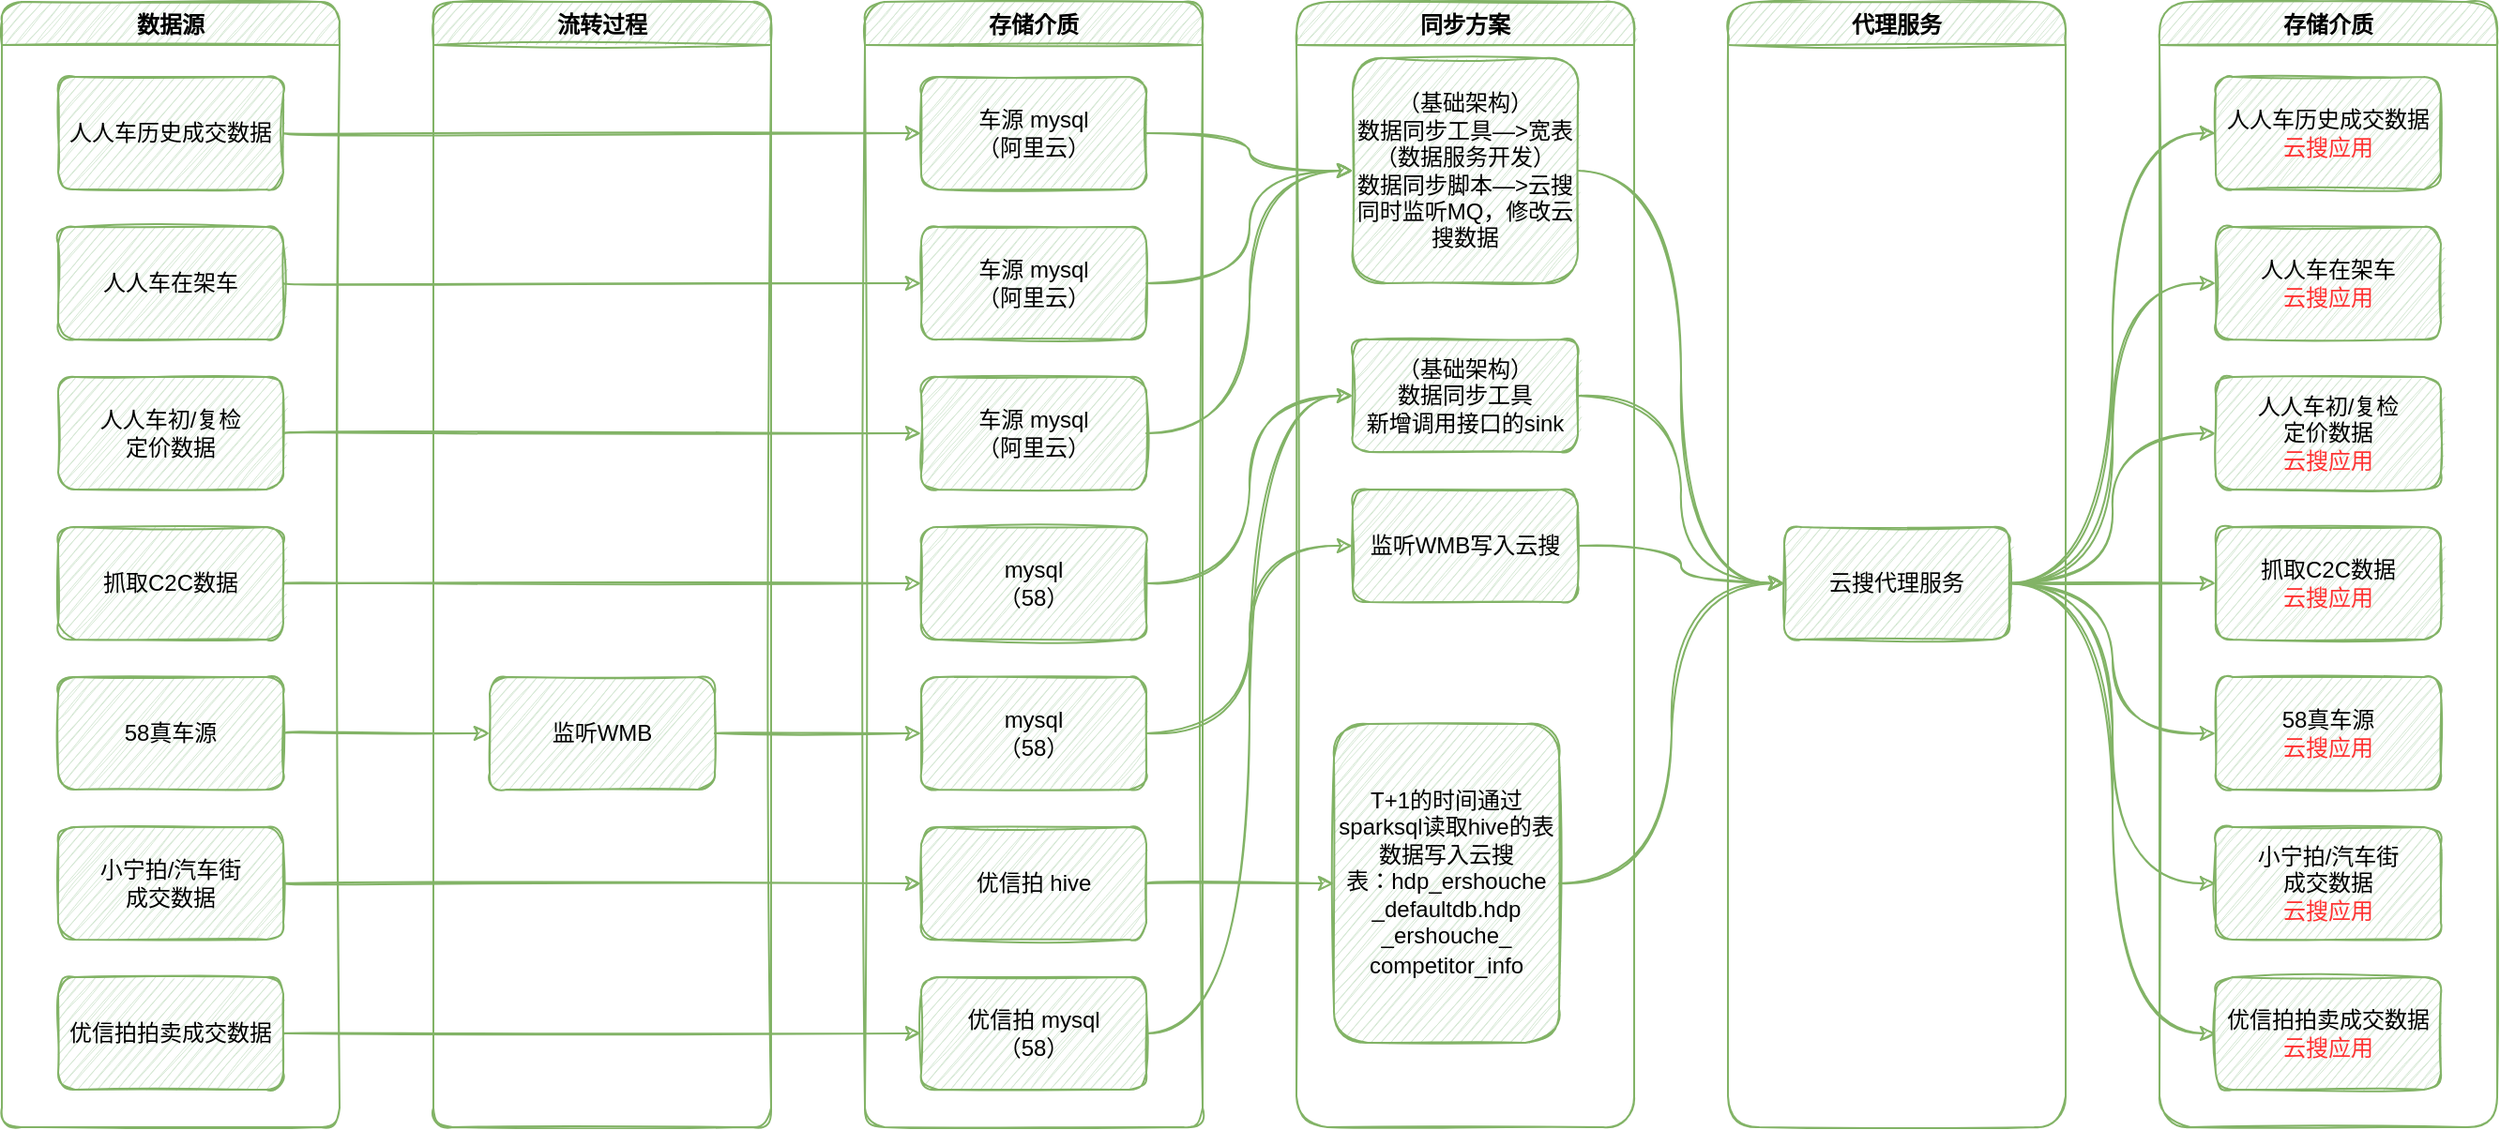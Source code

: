 <mxfile version="20.0.4" type="github">
  <diagram id="5ugxAcy2xDUpBZNlMDYF" name="第 1 页">
    <mxGraphModel dx="1426" dy="794" grid="1" gridSize="10" guides="1" tooltips="1" connect="1" arrows="1" fold="1" page="1" pageScale="1" pageWidth="827" pageHeight="1169" math="0" shadow="0">
      <root>
        <mxCell id="0" />
        <mxCell id="1" parent="0" />
        <mxCell id="Fz72xJ4T0Ng7HOjTT96u-1" value="数据源" style="swimlane;fillColor=#d5e8d4;strokeColor=#82b366;sketch=1;rounded=1;swimlaneFillColor=default;gradientColor=none;glass=0;shadow=0;" vertex="1" parent="1">
          <mxGeometry x="30" y="400" width="180" height="600" as="geometry" />
        </mxCell>
        <mxCell id="Fz72xJ4T0Ng7HOjTT96u-2" value="人人车历史成交数据" style="rounded=1;whiteSpace=wrap;html=1;shadow=0;glass=0;sketch=1;fillColor=#d5e8d4;strokeColor=#82b366;" vertex="1" parent="Fz72xJ4T0Ng7HOjTT96u-1">
          <mxGeometry x="30" y="40" width="120" height="60" as="geometry" />
        </mxCell>
        <mxCell id="Fz72xJ4T0Ng7HOjTT96u-3" value="人人车在架车" style="rounded=1;whiteSpace=wrap;html=1;shadow=0;glass=0;sketch=1;fillColor=#d5e8d4;strokeColor=#82b366;" vertex="1" parent="Fz72xJ4T0Ng7HOjTT96u-1">
          <mxGeometry x="30" y="120" width="120" height="60" as="geometry" />
        </mxCell>
        <mxCell id="Fz72xJ4T0Ng7HOjTT96u-4" value="人人车初/复检&lt;br&gt;定价数据" style="rounded=1;whiteSpace=wrap;html=1;shadow=0;glass=0;sketch=1;fillColor=#d5e8d4;strokeColor=#82b366;" vertex="1" parent="Fz72xJ4T0Ng7HOjTT96u-1">
          <mxGeometry x="30" y="200" width="120" height="60" as="geometry" />
        </mxCell>
        <mxCell id="Fz72xJ4T0Ng7HOjTT96u-5" value="抓取C2C数据" style="rounded=1;whiteSpace=wrap;html=1;shadow=0;glass=0;sketch=1;fillColor=#d5e8d4;strokeColor=#82b366;" vertex="1" parent="Fz72xJ4T0Ng7HOjTT96u-1">
          <mxGeometry x="30" y="280" width="120" height="60" as="geometry" />
        </mxCell>
        <mxCell id="Fz72xJ4T0Ng7HOjTT96u-6" value="58真车源" style="rounded=1;whiteSpace=wrap;html=1;shadow=0;glass=0;sketch=1;fillColor=#d5e8d4;strokeColor=#82b366;" vertex="1" parent="Fz72xJ4T0Ng7HOjTT96u-1">
          <mxGeometry x="30" y="360" width="120" height="60" as="geometry" />
        </mxCell>
        <mxCell id="Fz72xJ4T0Ng7HOjTT96u-7" value="小宁拍/汽车街&lt;br&gt;成交数据" style="rounded=1;whiteSpace=wrap;html=1;shadow=0;glass=0;sketch=1;fillColor=#d5e8d4;strokeColor=#82b366;" vertex="1" parent="Fz72xJ4T0Ng7HOjTT96u-1">
          <mxGeometry x="30" y="440" width="120" height="60" as="geometry" />
        </mxCell>
        <mxCell id="Fz72xJ4T0Ng7HOjTT96u-8" value="优信拍拍卖成交数据" style="rounded=1;whiteSpace=wrap;html=1;shadow=0;glass=0;sketch=1;fillColor=#d5e8d4;strokeColor=#82b366;" vertex="1" parent="Fz72xJ4T0Ng7HOjTT96u-1">
          <mxGeometry x="30" y="520" width="120" height="60" as="geometry" />
        </mxCell>
        <mxCell id="Fz72xJ4T0Ng7HOjTT96u-9" value="存储介质" style="swimlane;fillColor=#d5e8d4;strokeColor=#82b366;sketch=1;rounded=1;swimlaneFillColor=default;gradientColor=none;glass=0;shadow=0;" vertex="1" parent="1">
          <mxGeometry x="490" y="400" width="180" height="600" as="geometry" />
        </mxCell>
        <mxCell id="Fz72xJ4T0Ng7HOjTT96u-10" value="车源 mysql&lt;br&gt;（阿里云）" style="rounded=1;whiteSpace=wrap;html=1;shadow=0;glass=0;sketch=1;fillColor=#d5e8d4;strokeColor=#82b366;" vertex="1" parent="Fz72xJ4T0Ng7HOjTT96u-9">
          <mxGeometry x="30" y="40" width="120" height="60" as="geometry" />
        </mxCell>
        <mxCell id="Fz72xJ4T0Ng7HOjTT96u-11" value="车源 mysql&lt;br&gt;（阿里云）" style="rounded=1;whiteSpace=wrap;html=1;shadow=0;glass=0;sketch=1;fillColor=#d5e8d4;strokeColor=#82b366;" vertex="1" parent="Fz72xJ4T0Ng7HOjTT96u-9">
          <mxGeometry x="30" y="120" width="120" height="60" as="geometry" />
        </mxCell>
        <mxCell id="Fz72xJ4T0Ng7HOjTT96u-12" value="车源 mysql&lt;br&gt;（阿里云）" style="rounded=1;whiteSpace=wrap;html=1;shadow=0;glass=0;sketch=1;fillColor=#d5e8d4;strokeColor=#82b366;" vertex="1" parent="Fz72xJ4T0Ng7HOjTT96u-9">
          <mxGeometry x="30" y="200" width="120" height="60" as="geometry" />
        </mxCell>
        <mxCell id="Fz72xJ4T0Ng7HOjTT96u-13" value="mysql&lt;br&gt;（58）" style="rounded=1;whiteSpace=wrap;html=1;shadow=0;glass=0;sketch=1;fillColor=#d5e8d4;strokeColor=#82b366;" vertex="1" parent="Fz72xJ4T0Ng7HOjTT96u-9">
          <mxGeometry x="30" y="280" width="120" height="60" as="geometry" />
        </mxCell>
        <mxCell id="Fz72xJ4T0Ng7HOjTT96u-14" value="mysql&lt;br&gt;（58）" style="rounded=1;whiteSpace=wrap;html=1;shadow=0;glass=0;sketch=1;fillColor=#d5e8d4;strokeColor=#82b366;" vertex="1" parent="Fz72xJ4T0Ng7HOjTT96u-9">
          <mxGeometry x="30" y="360" width="120" height="60" as="geometry" />
        </mxCell>
        <mxCell id="Fz72xJ4T0Ng7HOjTT96u-15" value="优信拍 hive" style="rounded=1;whiteSpace=wrap;html=1;shadow=0;glass=0;sketch=1;fillColor=#d5e8d4;strokeColor=#82b366;" vertex="1" parent="Fz72xJ4T0Ng7HOjTT96u-9">
          <mxGeometry x="30" y="440" width="120" height="60" as="geometry" />
        </mxCell>
        <mxCell id="Fz72xJ4T0Ng7HOjTT96u-16" value="优信拍 mysql&lt;br&gt;（58）" style="rounded=1;whiteSpace=wrap;html=1;shadow=0;glass=0;sketch=1;fillColor=#d5e8d4;strokeColor=#82b366;" vertex="1" parent="Fz72xJ4T0Ng7HOjTT96u-9">
          <mxGeometry x="30" y="520" width="120" height="60" as="geometry" />
        </mxCell>
        <mxCell id="Fz72xJ4T0Ng7HOjTT96u-17" value="同步方案" style="swimlane;fillColor=#d5e8d4;strokeColor=#82b366;sketch=1;rounded=1;swimlaneFillColor=default;gradientColor=none;glass=0;shadow=0;arcSize=24;" vertex="1" parent="1">
          <mxGeometry x="720" y="400" width="180" height="600" as="geometry" />
        </mxCell>
        <mxCell id="Fz72xJ4T0Ng7HOjTT96u-18" value="（基础架构）&lt;br&gt;数据同步工具&lt;br&gt;新增调用接口的sink" style="rounded=1;whiteSpace=wrap;html=1;shadow=0;glass=0;sketch=1;fillColor=#d5e8d4;strokeColor=#82b366;" vertex="1" parent="Fz72xJ4T0Ng7HOjTT96u-17">
          <mxGeometry x="30" y="180" width="120" height="60" as="geometry" />
        </mxCell>
        <mxCell id="Fz72xJ4T0Ng7HOjTT96u-21" value="（基础架构）&lt;br&gt;数据同步工具—&amp;gt;宽表&lt;br&gt;（数据服务开发）&lt;br&gt;数据同步脚本—&amp;gt;云搜&lt;br&gt;同时监听MQ，修改云搜数据" style="rounded=1;whiteSpace=wrap;html=1;shadow=0;glass=0;sketch=1;fillColor=#d5e8d4;strokeColor=#82b366;" vertex="1" parent="Fz72xJ4T0Ng7HOjTT96u-17">
          <mxGeometry x="30" y="30" width="120" height="120" as="geometry" />
        </mxCell>
        <mxCell id="Fz72xJ4T0Ng7HOjTT96u-22" value="监听WMB写入云搜" style="rounded=1;whiteSpace=wrap;html=1;shadow=0;glass=0;sketch=1;fillColor=#d5e8d4;strokeColor=#82b366;" vertex="1" parent="Fz72xJ4T0Ng7HOjTT96u-17">
          <mxGeometry x="30" y="260" width="120" height="60" as="geometry" />
        </mxCell>
        <mxCell id="Fz72xJ4T0Ng7HOjTT96u-24" value="T+1的时间通过sparksql读取hive的表数据写入云搜&lt;br&gt;表：hdp_ershouche&lt;br&gt;_defaultdb.hdp&lt;br&gt;_ershouche_&lt;br&gt;competitor_info&lt;span style=&quot;background-color: rgb(240, 242, 245); color: rgb(27, 28, 30); font-size: 14px; text-align: start;&quot;&gt;&lt;br&gt;&lt;/span&gt;&lt;div style=&quot;margin: 0px; padding: 0px 5px; display: flex; -webkit-box-pack: justify; place-content: center space-between; -webkit-box-orient: vertical; -webkit-box-direction: reverse; flex-direction: column-reverse; color: rgb(34, 34, 34); font-family: Arial, &amp;quot;PingFang SC&amp;quot;, Helvetica, &amp;quot;Microsoft YaHei&amp;quot;, &amp;quot;Helvetica Neue&amp;quot;, &amp;quot;Hiragino Sans GB&amp;quot;, &amp;quot;WenQuanYi Micro Hei&amp;quot;, sans-serif; font-size: 14px; text-align: start; background-color: rgb(255, 255, 255); outline: none !important;&quot; class=&quot;timeAndmenu&quot; data-v-28380078=&quot;&quot;&gt;&lt;/div&gt;" style="rounded=1;whiteSpace=wrap;html=1;shadow=0;glass=0;sketch=1;fillColor=#d5e8d4;strokeColor=#82b366;" vertex="1" parent="Fz72xJ4T0Ng7HOjTT96u-17">
          <mxGeometry x="20" y="385" width="120" height="170" as="geometry" />
        </mxCell>
        <mxCell id="Fz72xJ4T0Ng7HOjTT96u-25" value="代理服务" style="swimlane;fillColor=#d5e8d4;strokeColor=#82b366;sketch=1;rounded=1;swimlaneFillColor=default;gradientColor=none;glass=0;shadow=0;arcSize=24;" vertex="1" parent="1">
          <mxGeometry x="950" y="400" width="180" height="600" as="geometry" />
        </mxCell>
        <mxCell id="Fz72xJ4T0Ng7HOjTT96u-26" value="云搜代理服务" style="rounded=1;whiteSpace=wrap;html=1;shadow=0;glass=0;sketch=1;fillColor=#d5e8d4;strokeColor=#82b366;" vertex="1" parent="Fz72xJ4T0Ng7HOjTT96u-25">
          <mxGeometry x="30" y="280" width="120" height="60" as="geometry" />
        </mxCell>
        <mxCell id="Fz72xJ4T0Ng7HOjTT96u-33" value="存储介质" style="swimlane;fillColor=#d5e8d4;strokeColor=#82b366;sketch=1;rounded=1;swimlaneFillColor=default;gradientColor=none;glass=0;shadow=0;arcSize=24;" vertex="1" parent="1">
          <mxGeometry x="1180" y="400" width="180" height="600" as="geometry" />
        </mxCell>
        <mxCell id="Fz72xJ4T0Ng7HOjTT96u-34" value="人人车历史成交数据&lt;br&gt;&lt;font color=&quot;#ff3333&quot;&gt;云搜应用&lt;/font&gt;" style="rounded=1;whiteSpace=wrap;html=1;shadow=0;glass=0;sketch=1;fillColor=#d5e8d4;strokeColor=#82b366;" vertex="1" parent="Fz72xJ4T0Ng7HOjTT96u-33">
          <mxGeometry x="30" y="40" width="120" height="60" as="geometry" />
        </mxCell>
        <mxCell id="Fz72xJ4T0Ng7HOjTT96u-35" value="人人车在架车&lt;br&gt;&lt;font color=&quot;#ff3333&quot;&gt;云搜应用&lt;/font&gt;" style="rounded=1;whiteSpace=wrap;html=1;shadow=0;glass=0;sketch=1;fillColor=#d5e8d4;strokeColor=#82b366;" vertex="1" parent="Fz72xJ4T0Ng7HOjTT96u-33">
          <mxGeometry x="30" y="120" width="120" height="60" as="geometry" />
        </mxCell>
        <mxCell id="Fz72xJ4T0Ng7HOjTT96u-36" value="人人车初/复检&lt;br&gt;定价数据&lt;br&gt;&lt;span style=&quot;color: rgb(255, 51, 51);&quot;&gt;云搜应用&lt;/span&gt;" style="rounded=1;whiteSpace=wrap;html=1;shadow=0;glass=0;sketch=1;fillColor=#d5e8d4;strokeColor=#82b366;" vertex="1" parent="Fz72xJ4T0Ng7HOjTT96u-33">
          <mxGeometry x="30" y="200" width="120" height="60" as="geometry" />
        </mxCell>
        <mxCell id="Fz72xJ4T0Ng7HOjTT96u-37" value="抓取C2C数据&lt;br&gt;&lt;span style=&quot;color: rgb(255, 51, 51);&quot;&gt;云搜应用&lt;/span&gt;" style="rounded=1;whiteSpace=wrap;html=1;shadow=0;glass=0;sketch=1;fillColor=#d5e8d4;strokeColor=#82b366;" vertex="1" parent="Fz72xJ4T0Ng7HOjTT96u-33">
          <mxGeometry x="30" y="280" width="120" height="60" as="geometry" />
        </mxCell>
        <mxCell id="Fz72xJ4T0Ng7HOjTT96u-38" value="58真车源&lt;br&gt;&lt;span style=&quot;color: rgb(255, 51, 51);&quot;&gt;云搜应用&lt;/span&gt;" style="rounded=1;whiteSpace=wrap;html=1;shadow=0;glass=0;sketch=1;fillColor=#d5e8d4;strokeColor=#82b366;" vertex="1" parent="Fz72xJ4T0Ng7HOjTT96u-33">
          <mxGeometry x="30" y="360" width="120" height="60" as="geometry" />
        </mxCell>
        <mxCell id="Fz72xJ4T0Ng7HOjTT96u-39" value="小宁拍/汽车街&lt;br&gt;成交数据&lt;br&gt;&lt;span style=&quot;color: rgb(255, 51, 51);&quot;&gt;云搜应用&lt;/span&gt;" style="rounded=1;whiteSpace=wrap;html=1;shadow=0;glass=0;sketch=1;fillColor=#d5e8d4;strokeColor=#82b366;" vertex="1" parent="Fz72xJ4T0Ng7HOjTT96u-33">
          <mxGeometry x="30" y="440" width="120" height="60" as="geometry" />
        </mxCell>
        <mxCell id="Fz72xJ4T0Ng7HOjTT96u-40" value="优信拍拍卖成交数据&lt;br&gt;&lt;span style=&quot;color: rgb(255, 51, 51);&quot;&gt;云搜应用&lt;/span&gt;" style="rounded=1;whiteSpace=wrap;html=1;shadow=0;glass=0;sketch=1;fillColor=#d5e8d4;strokeColor=#82b366;" vertex="1" parent="Fz72xJ4T0Ng7HOjTT96u-33">
          <mxGeometry x="30" y="520" width="120" height="60" as="geometry" />
        </mxCell>
        <mxCell id="Fz72xJ4T0Ng7HOjTT96u-42" value="流转过程" style="swimlane;fillColor=#d5e8d4;strokeColor=#82b366;sketch=1;rounded=1;swimlaneFillColor=default;gradientColor=none;glass=0;shadow=0;" vertex="1" parent="1">
          <mxGeometry x="260" y="400" width="180" height="600" as="geometry" />
        </mxCell>
        <mxCell id="Fz72xJ4T0Ng7HOjTT96u-47" value="监听WMB" style="rounded=1;whiteSpace=wrap;html=1;shadow=0;glass=0;sketch=1;fillColor=#d5e8d4;strokeColor=#82b366;" vertex="1" parent="Fz72xJ4T0Ng7HOjTT96u-42">
          <mxGeometry x="30" y="360" width="120" height="60" as="geometry" />
        </mxCell>
        <mxCell id="Fz72xJ4T0Ng7HOjTT96u-50" style="edgeStyle=orthogonalEdgeStyle;sketch=1;orthogonalLoop=1;jettySize=auto;html=1;exitX=1;exitY=0.5;exitDx=0;exitDy=0;entryX=0;entryY=0.5;entryDx=0;entryDy=0;fontColor=#FF3333;fillColor=#d5e8d4;strokeColor=#82b366;curved=1;" edge="1" parent="1" source="Fz72xJ4T0Ng7HOjTT96u-2" target="Fz72xJ4T0Ng7HOjTT96u-10">
          <mxGeometry relative="1" as="geometry" />
        </mxCell>
        <mxCell id="Fz72xJ4T0Ng7HOjTT96u-52" style="edgeStyle=orthogonalEdgeStyle;curved=1;sketch=1;orthogonalLoop=1;jettySize=auto;html=1;exitX=1;exitY=0.5;exitDx=0;exitDy=0;fontColor=#FF3333;fillColor=#d5e8d4;strokeColor=#82b366;" edge="1" parent="1" source="Fz72xJ4T0Ng7HOjTT96u-3" target="Fz72xJ4T0Ng7HOjTT96u-11">
          <mxGeometry relative="1" as="geometry" />
        </mxCell>
        <mxCell id="Fz72xJ4T0Ng7HOjTT96u-53" style="edgeStyle=orthogonalEdgeStyle;curved=1;sketch=1;orthogonalLoop=1;jettySize=auto;html=1;exitX=1;exitY=0.5;exitDx=0;exitDy=0;entryX=0;entryY=0.5;entryDx=0;entryDy=0;fontColor=#FF3333;fillColor=#d5e8d4;strokeColor=#82b366;" edge="1" parent="1" source="Fz72xJ4T0Ng7HOjTT96u-4" target="Fz72xJ4T0Ng7HOjTT96u-12">
          <mxGeometry relative="1" as="geometry" />
        </mxCell>
        <mxCell id="Fz72xJ4T0Ng7HOjTT96u-54" style="edgeStyle=orthogonalEdgeStyle;curved=1;sketch=1;orthogonalLoop=1;jettySize=auto;html=1;exitX=1;exitY=0.5;exitDx=0;exitDy=0;entryX=0;entryY=0.5;entryDx=0;entryDy=0;fontColor=#FF3333;fillColor=#d5e8d4;strokeColor=#82b366;" edge="1" parent="1" source="Fz72xJ4T0Ng7HOjTT96u-5" target="Fz72xJ4T0Ng7HOjTT96u-13">
          <mxGeometry relative="1" as="geometry" />
        </mxCell>
        <mxCell id="Fz72xJ4T0Ng7HOjTT96u-55" style="edgeStyle=orthogonalEdgeStyle;curved=1;sketch=1;orthogonalLoop=1;jettySize=auto;html=1;exitX=1;exitY=0.5;exitDx=0;exitDy=0;entryX=0;entryY=0.5;entryDx=0;entryDy=0;fontColor=#FF3333;fillColor=#d5e8d4;strokeColor=#82b366;" edge="1" parent="1" source="Fz72xJ4T0Ng7HOjTT96u-6" target="Fz72xJ4T0Ng7HOjTT96u-47">
          <mxGeometry relative="1" as="geometry" />
        </mxCell>
        <mxCell id="Fz72xJ4T0Ng7HOjTT96u-56" style="edgeStyle=orthogonalEdgeStyle;curved=1;sketch=1;orthogonalLoop=1;jettySize=auto;html=1;exitX=1;exitY=0.5;exitDx=0;exitDy=0;entryX=0;entryY=0.5;entryDx=0;entryDy=0;fontColor=#FF3333;fillColor=#d5e8d4;strokeColor=#82b366;" edge="1" parent="1" source="Fz72xJ4T0Ng7HOjTT96u-47" target="Fz72xJ4T0Ng7HOjTT96u-14">
          <mxGeometry relative="1" as="geometry" />
        </mxCell>
        <mxCell id="Fz72xJ4T0Ng7HOjTT96u-57" style="edgeStyle=orthogonalEdgeStyle;curved=1;sketch=1;orthogonalLoop=1;jettySize=auto;html=1;exitX=1;exitY=0.5;exitDx=0;exitDy=0;entryX=0;entryY=0.5;entryDx=0;entryDy=0;fontColor=#FF3333;fillColor=#d5e8d4;strokeColor=#82b366;" edge="1" parent="1" source="Fz72xJ4T0Ng7HOjTT96u-7" target="Fz72xJ4T0Ng7HOjTT96u-15">
          <mxGeometry relative="1" as="geometry" />
        </mxCell>
        <mxCell id="Fz72xJ4T0Ng7HOjTT96u-58" style="edgeStyle=orthogonalEdgeStyle;curved=1;sketch=1;orthogonalLoop=1;jettySize=auto;html=1;exitX=1;exitY=0.5;exitDx=0;exitDy=0;fontColor=#FF3333;fillColor=#d5e8d4;strokeColor=#82b366;" edge="1" parent="1" source="Fz72xJ4T0Ng7HOjTT96u-8" target="Fz72xJ4T0Ng7HOjTT96u-16">
          <mxGeometry relative="1" as="geometry" />
        </mxCell>
        <mxCell id="Fz72xJ4T0Ng7HOjTT96u-60" style="edgeStyle=orthogonalEdgeStyle;curved=1;sketch=1;orthogonalLoop=1;jettySize=auto;html=1;exitX=1;exitY=0.5;exitDx=0;exitDy=0;entryX=0;entryY=0.5;entryDx=0;entryDy=0;fontColor=#FF3333;fillColor=#d5e8d4;strokeColor=#82b366;" edge="1" parent="1" source="Fz72xJ4T0Ng7HOjTT96u-13" target="Fz72xJ4T0Ng7HOjTT96u-18">
          <mxGeometry relative="1" as="geometry" />
        </mxCell>
        <mxCell id="Fz72xJ4T0Ng7HOjTT96u-61" style="edgeStyle=orthogonalEdgeStyle;curved=1;sketch=1;orthogonalLoop=1;jettySize=auto;html=1;exitX=1;exitY=0.5;exitDx=0;exitDy=0;entryX=0;entryY=0.5;entryDx=0;entryDy=0;fontColor=#FF3333;fillColor=#d5e8d4;strokeColor=#82b366;" edge="1" parent="1" source="Fz72xJ4T0Ng7HOjTT96u-10" target="Fz72xJ4T0Ng7HOjTT96u-21">
          <mxGeometry relative="1" as="geometry" />
        </mxCell>
        <mxCell id="Fz72xJ4T0Ng7HOjTT96u-63" style="edgeStyle=orthogonalEdgeStyle;curved=1;sketch=1;orthogonalLoop=1;jettySize=auto;html=1;exitX=1;exitY=0.5;exitDx=0;exitDy=0;fontColor=#FF3333;fillColor=#d5e8d4;strokeColor=#82b366;entryX=0;entryY=0.5;entryDx=0;entryDy=0;" edge="1" parent="1" source="Fz72xJ4T0Ng7HOjTT96u-12" target="Fz72xJ4T0Ng7HOjTT96u-21">
          <mxGeometry relative="1" as="geometry" />
        </mxCell>
        <mxCell id="Fz72xJ4T0Ng7HOjTT96u-64" style="edgeStyle=orthogonalEdgeStyle;curved=1;sketch=1;orthogonalLoop=1;jettySize=auto;html=1;exitX=1;exitY=0.5;exitDx=0;exitDy=0;entryX=0;entryY=0.5;entryDx=0;entryDy=0;fontColor=#FF3333;fillColor=#d5e8d4;strokeColor=#82b366;" edge="1" parent="1" source="Fz72xJ4T0Ng7HOjTT96u-21" target="Fz72xJ4T0Ng7HOjTT96u-26">
          <mxGeometry relative="1" as="geometry" />
        </mxCell>
        <mxCell id="Fz72xJ4T0Ng7HOjTT96u-65" style="edgeStyle=orthogonalEdgeStyle;curved=1;sketch=1;orthogonalLoop=1;jettySize=auto;html=1;exitX=1;exitY=0.5;exitDx=0;exitDy=0;entryX=0;entryY=0.5;entryDx=0;entryDy=0;fontColor=#FF3333;fillColor=#d5e8d4;strokeColor=#82b366;" edge="1" parent="1" source="Fz72xJ4T0Ng7HOjTT96u-18" target="Fz72xJ4T0Ng7HOjTT96u-26">
          <mxGeometry relative="1" as="geometry" />
        </mxCell>
        <mxCell id="Fz72xJ4T0Ng7HOjTT96u-67" style="edgeStyle=orthogonalEdgeStyle;curved=1;sketch=1;orthogonalLoop=1;jettySize=auto;html=1;exitX=1;exitY=0.5;exitDx=0;exitDy=0;entryX=0;entryY=0.5;entryDx=0;entryDy=0;fontColor=#FF3333;fillColor=#d5e8d4;strokeColor=#82b366;" edge="1" parent="1" source="Fz72xJ4T0Ng7HOjTT96u-14" target="Fz72xJ4T0Ng7HOjTT96u-22">
          <mxGeometry relative="1" as="geometry" />
        </mxCell>
        <mxCell id="Fz72xJ4T0Ng7HOjTT96u-68" style="edgeStyle=orthogonalEdgeStyle;curved=1;sketch=1;orthogonalLoop=1;jettySize=auto;html=1;exitX=1;exitY=0.5;exitDx=0;exitDy=0;entryX=0;entryY=0.5;entryDx=0;entryDy=0;fontColor=#FF3333;fillColor=#d5e8d4;strokeColor=#82b366;" edge="1" parent="1" source="Fz72xJ4T0Ng7HOjTT96u-22" target="Fz72xJ4T0Ng7HOjTT96u-26">
          <mxGeometry relative="1" as="geometry" />
        </mxCell>
        <mxCell id="Fz72xJ4T0Ng7HOjTT96u-69" style="edgeStyle=orthogonalEdgeStyle;curved=1;sketch=1;orthogonalLoop=1;jettySize=auto;html=1;exitX=1;exitY=0.5;exitDx=0;exitDy=0;entryX=0;entryY=0.5;entryDx=0;entryDy=0;fontFamily=Helvetica;fontColor=#FF3333;fillColor=#d5e8d4;strokeColor=#82b366;" edge="1" parent="1" source="Fz72xJ4T0Ng7HOjTT96u-11" target="Fz72xJ4T0Ng7HOjTT96u-21">
          <mxGeometry relative="1" as="geometry" />
        </mxCell>
        <mxCell id="Fz72xJ4T0Ng7HOjTT96u-71" style="edgeStyle=orthogonalEdgeStyle;curved=1;sketch=1;orthogonalLoop=1;jettySize=auto;html=1;exitX=1;exitY=0.5;exitDx=0;exitDy=0;entryX=0;entryY=0.5;entryDx=0;entryDy=0;fontFamily=Helvetica;fontColor=#FF3333;fillColor=#d5e8d4;strokeColor=#82b366;" edge="1" parent="1" source="Fz72xJ4T0Ng7HOjTT96u-15" target="Fz72xJ4T0Ng7HOjTT96u-24">
          <mxGeometry relative="1" as="geometry" />
        </mxCell>
        <mxCell id="Fz72xJ4T0Ng7HOjTT96u-72" style="edgeStyle=orthogonalEdgeStyle;curved=1;sketch=1;orthogonalLoop=1;jettySize=auto;html=1;exitX=1;exitY=0.5;exitDx=0;exitDy=0;entryX=0;entryY=0.5;entryDx=0;entryDy=0;fontFamily=Helvetica;fontColor=#FF3333;fillColor=#d5e8d4;strokeColor=#82b366;" edge="1" parent="1" source="Fz72xJ4T0Ng7HOjTT96u-24" target="Fz72xJ4T0Ng7HOjTT96u-26">
          <mxGeometry relative="1" as="geometry" />
        </mxCell>
        <mxCell id="Fz72xJ4T0Ng7HOjTT96u-73" style="edgeStyle=orthogonalEdgeStyle;curved=1;sketch=1;orthogonalLoop=1;jettySize=auto;html=1;exitX=1;exitY=0.5;exitDx=0;exitDy=0;entryX=0;entryY=0.5;entryDx=0;entryDy=0;fontFamily=Helvetica;fontColor=#FF3333;fillColor=#d5e8d4;strokeColor=#82b366;" edge="1" parent="1" source="Fz72xJ4T0Ng7HOjTT96u-26" target="Fz72xJ4T0Ng7HOjTT96u-34">
          <mxGeometry relative="1" as="geometry" />
        </mxCell>
        <mxCell id="Fz72xJ4T0Ng7HOjTT96u-74" style="edgeStyle=orthogonalEdgeStyle;curved=1;sketch=1;orthogonalLoop=1;jettySize=auto;html=1;exitX=1;exitY=0.5;exitDx=0;exitDy=0;entryX=0;entryY=0.5;entryDx=0;entryDy=0;fontFamily=Helvetica;fontColor=#FF3333;fillColor=#d5e8d4;strokeColor=#82b366;" edge="1" parent="1" source="Fz72xJ4T0Ng7HOjTT96u-26" target="Fz72xJ4T0Ng7HOjTT96u-35">
          <mxGeometry relative="1" as="geometry" />
        </mxCell>
        <mxCell id="Fz72xJ4T0Ng7HOjTT96u-75" style="edgeStyle=orthogonalEdgeStyle;curved=1;sketch=1;orthogonalLoop=1;jettySize=auto;html=1;exitX=1;exitY=0.5;exitDx=0;exitDy=0;entryX=0;entryY=0.5;entryDx=0;entryDy=0;fontFamily=Helvetica;fontColor=#FF3333;fillColor=#d5e8d4;strokeColor=#82b366;" edge="1" parent="1" source="Fz72xJ4T0Ng7HOjTT96u-26" target="Fz72xJ4T0Ng7HOjTT96u-36">
          <mxGeometry relative="1" as="geometry" />
        </mxCell>
        <mxCell id="Fz72xJ4T0Ng7HOjTT96u-76" style="edgeStyle=orthogonalEdgeStyle;curved=1;sketch=1;orthogonalLoop=1;jettySize=auto;html=1;exitX=1;exitY=0.5;exitDx=0;exitDy=0;entryX=0;entryY=0.5;entryDx=0;entryDy=0;fontFamily=Helvetica;fontColor=#FF3333;fillColor=#d5e8d4;strokeColor=#82b366;" edge="1" parent="1" source="Fz72xJ4T0Ng7HOjTT96u-26" target="Fz72xJ4T0Ng7HOjTT96u-37">
          <mxGeometry relative="1" as="geometry" />
        </mxCell>
        <mxCell id="Fz72xJ4T0Ng7HOjTT96u-77" style="edgeStyle=orthogonalEdgeStyle;curved=1;sketch=1;orthogonalLoop=1;jettySize=auto;html=1;exitX=1;exitY=0.5;exitDx=0;exitDy=0;entryX=0;entryY=0.5;entryDx=0;entryDy=0;fontFamily=Helvetica;fontColor=#FF3333;fillColor=#d5e8d4;strokeColor=#82b366;" edge="1" parent="1" source="Fz72xJ4T0Ng7HOjTT96u-26" target="Fz72xJ4T0Ng7HOjTT96u-38">
          <mxGeometry relative="1" as="geometry" />
        </mxCell>
        <mxCell id="Fz72xJ4T0Ng7HOjTT96u-78" style="edgeStyle=orthogonalEdgeStyle;curved=1;sketch=1;orthogonalLoop=1;jettySize=auto;html=1;exitX=1;exitY=0.5;exitDx=0;exitDy=0;entryX=0;entryY=0.5;entryDx=0;entryDy=0;fontFamily=Helvetica;fontColor=#FF3333;fillColor=#d5e8d4;strokeColor=#82b366;" edge="1" parent="1" source="Fz72xJ4T0Ng7HOjTT96u-26" target="Fz72xJ4T0Ng7HOjTT96u-39">
          <mxGeometry relative="1" as="geometry" />
        </mxCell>
        <mxCell id="Fz72xJ4T0Ng7HOjTT96u-79" style="edgeStyle=orthogonalEdgeStyle;curved=1;sketch=1;orthogonalLoop=1;jettySize=auto;html=1;exitX=1;exitY=0.5;exitDx=0;exitDy=0;entryX=0;entryY=0.5;entryDx=0;entryDy=0;fontFamily=Helvetica;fontColor=#FF3333;fillColor=#d5e8d4;strokeColor=#82b366;" edge="1" parent="1" source="Fz72xJ4T0Ng7HOjTT96u-26" target="Fz72xJ4T0Ng7HOjTT96u-40">
          <mxGeometry relative="1" as="geometry" />
        </mxCell>
        <mxCell id="Fz72xJ4T0Ng7HOjTT96u-80" style="edgeStyle=orthogonalEdgeStyle;curved=1;sketch=1;orthogonalLoop=1;jettySize=auto;html=1;exitX=1;exitY=0.5;exitDx=0;exitDy=0;entryX=0;entryY=0.5;entryDx=0;entryDy=0;fontFamily=Helvetica;fontColor=#FF3333;fillColor=#d5e8d4;strokeColor=#82b366;" edge="1" parent="1" source="Fz72xJ4T0Ng7HOjTT96u-16" target="Fz72xJ4T0Ng7HOjTT96u-18">
          <mxGeometry relative="1" as="geometry" />
        </mxCell>
      </root>
    </mxGraphModel>
  </diagram>
</mxfile>
